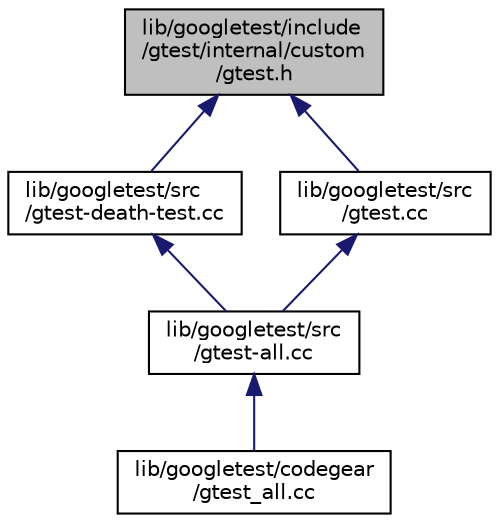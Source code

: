 digraph "lib/googletest/include/gtest/internal/custom/gtest.h"
{
 // INTERACTIVE_SVG=YES
 // LATEX_PDF_SIZE
  bgcolor="transparent";
  edge [fontname="Helvetica",fontsize="10",labelfontname="Helvetica",labelfontsize="10"];
  node [fontname="Helvetica",fontsize="10",shape=record];
  Node1 [label="lib/googletest/include\l/gtest/internal/custom\l/gtest.h",height=0.2,width=0.4,color="black", fillcolor="grey75", style="filled", fontcolor="black",tooltip=" "];
  Node1 -> Node2 [dir="back",color="midnightblue",fontsize="10",style="solid",fontname="Helvetica"];
  Node2 [label="lib/googletest/src\l/gtest-death-test.cc",height=0.2,width=0.4,color="black",URL="$de/d50/gtest-death-test_8cc.html",tooltip=" "];
  Node2 -> Node3 [dir="back",color="midnightblue",fontsize="10",style="solid",fontname="Helvetica"];
  Node3 [label="lib/googletest/src\l/gtest-all.cc",height=0.2,width=0.4,color="black",URL="$d1/d8c/gtest-all_8cc.html",tooltip=" "];
  Node3 -> Node4 [dir="back",color="midnightblue",fontsize="10",style="solid",fontname="Helvetica"];
  Node4 [label="lib/googletest/codegear\l/gtest_all.cc",height=0.2,width=0.4,color="black",URL="$df/d03/gtest__all_8cc.html",tooltip=" "];
  Node1 -> Node5 [dir="back",color="midnightblue",fontsize="10",style="solid",fontname="Helvetica"];
  Node5 [label="lib/googletest/src\l/gtest.cc",height=0.2,width=0.4,color="black",URL="$df/d5b/gtest_8cc.html",tooltip=" "];
  Node5 -> Node3 [dir="back",color="midnightblue",fontsize="10",style="solid",fontname="Helvetica"];
}

